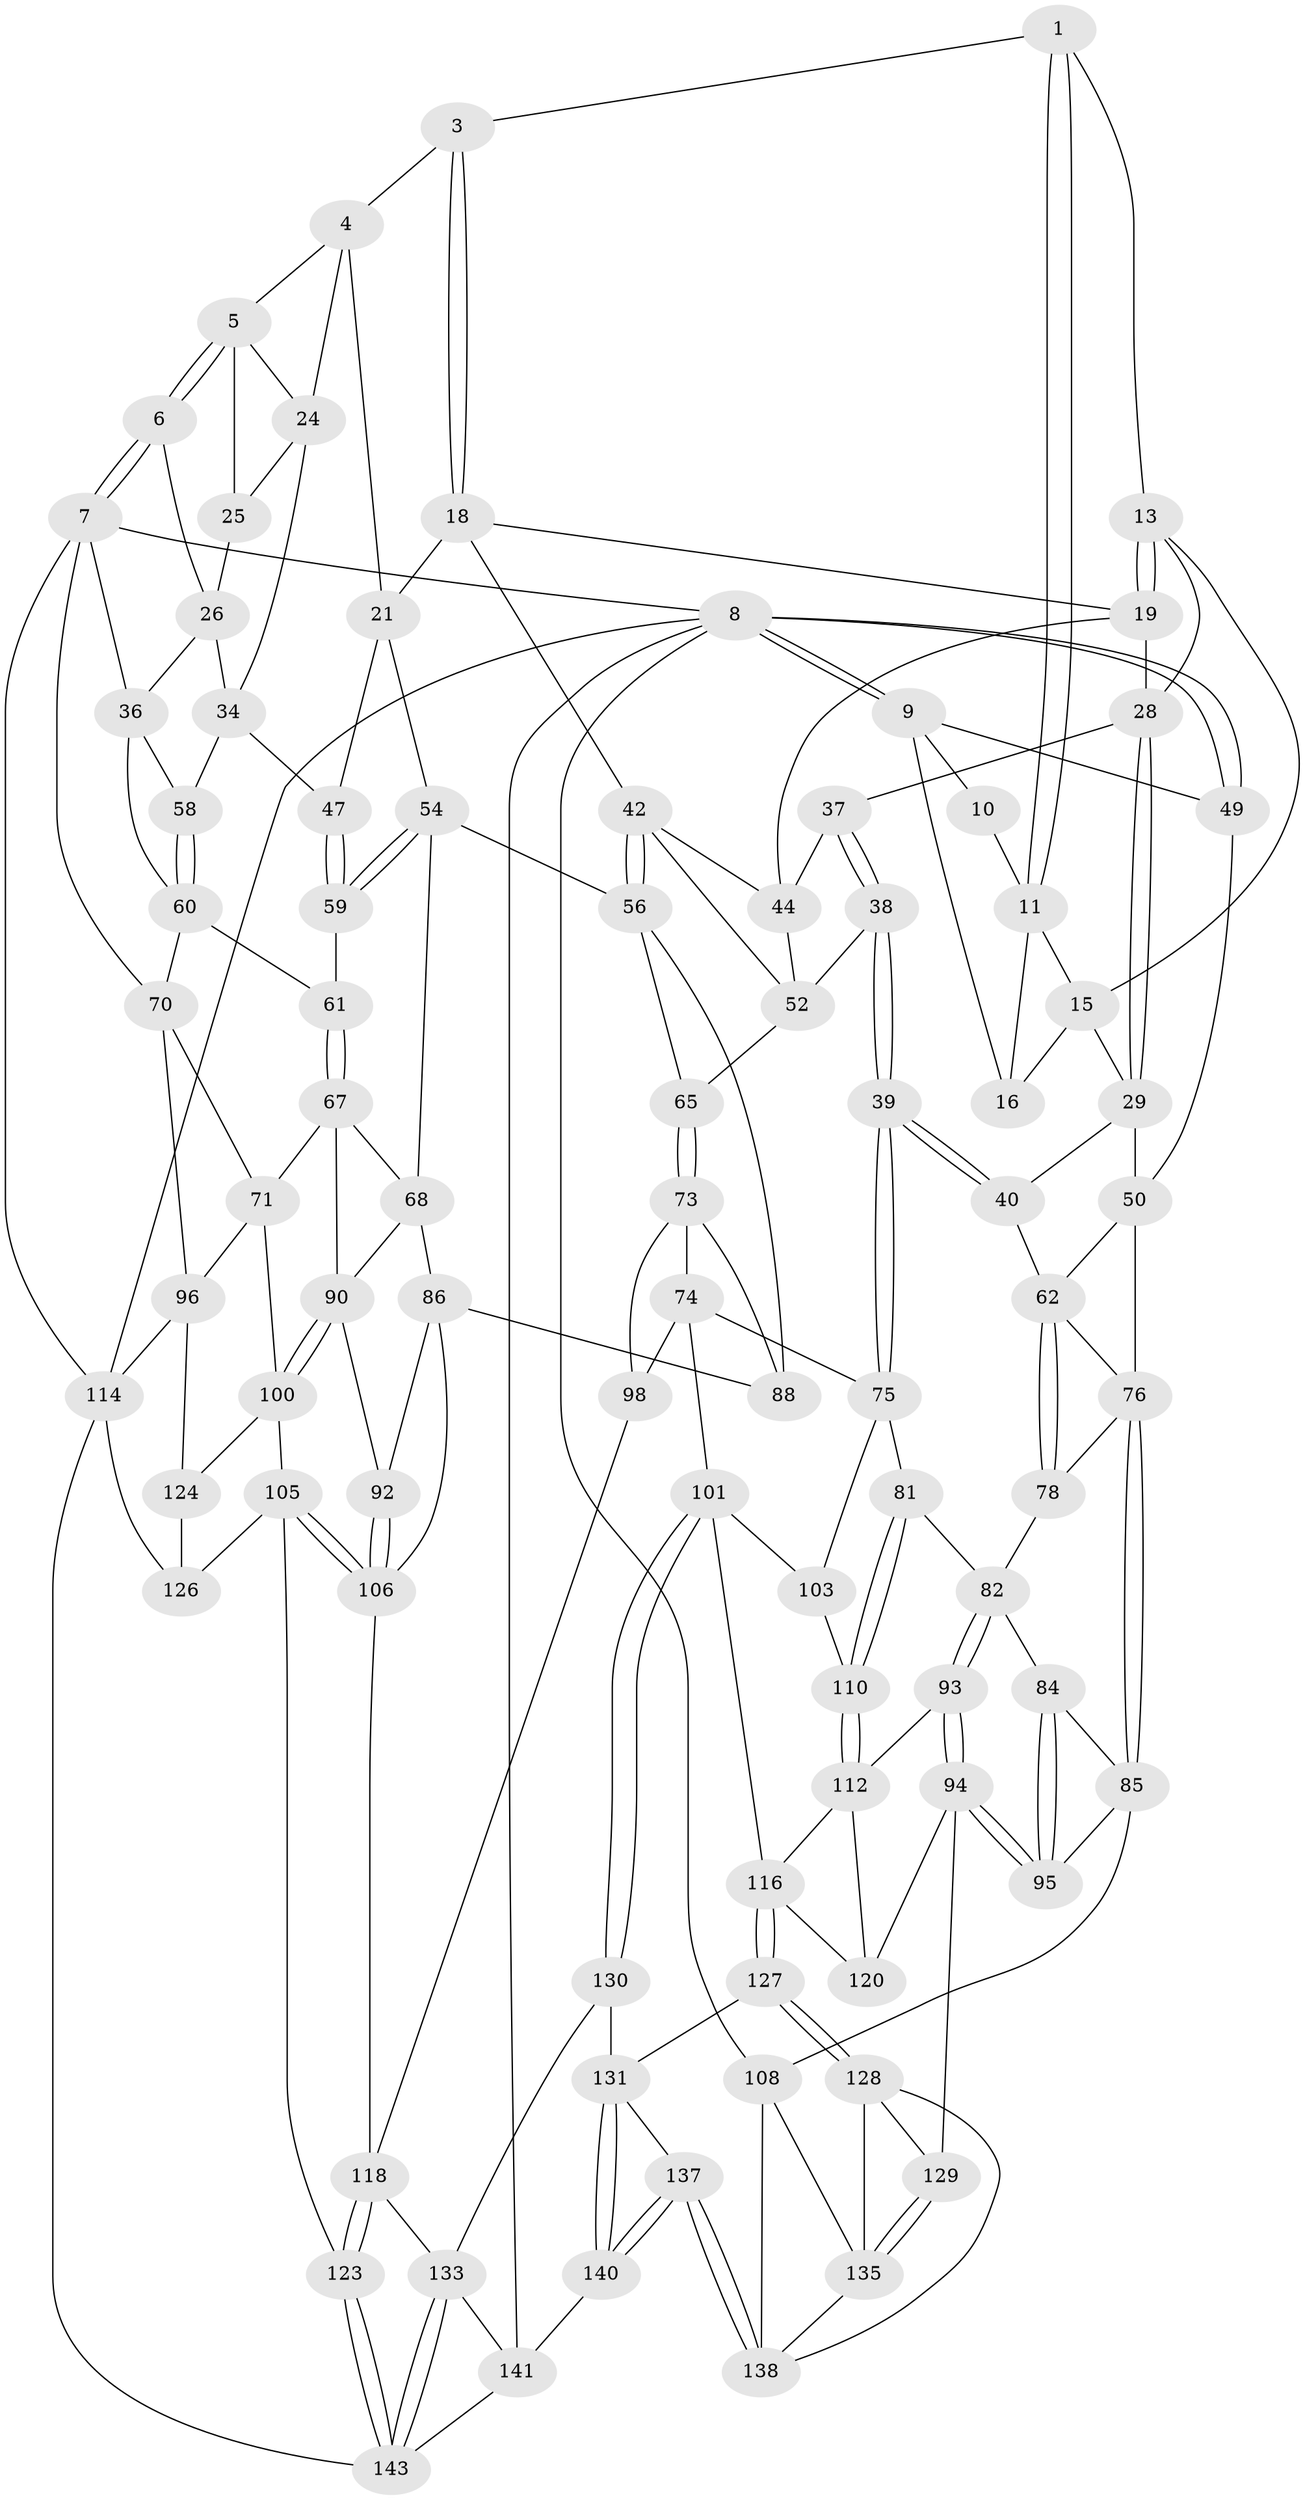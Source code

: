 // original degree distribution, {3: 0.013513513513513514, 4: 0.20945945945945946, 5: 0.581081081081081, 6: 0.19594594594594594}
// Generated by graph-tools (version 1.1) at 2025/42/03/06/25 10:42:30]
// undirected, 90 vertices, 203 edges
graph export_dot {
graph [start="1"]
  node [color=gray90,style=filled];
  1 [pos="+0.31900985632633005+0",super="+2"];
  3 [pos="+0.6625539026406341+0"];
  4 [pos="+0.7049089336325368+0",super="+20"];
  5 [pos="+0.7098367629150537+0",super="+23"];
  6 [pos="+1+0"];
  7 [pos="+1+0",super="+35"];
  8 [pos="+0+0",super="+109"];
  9 [pos="+0+0",super="+17"];
  10 [pos="+0.14475423547567098+0"];
  11 [pos="+0.2630080573372252+0",super="+12"];
  13 [pos="+0.4104108390559816+0.07697970392116595",super="+14"];
  15 [pos="+0.2796152210846818+0.065341685376406",super="+27"];
  16 [pos="+0.1172354035008031+0.16009828558241895"];
  18 [pos="+0.5555954584116909+0.15200316031319122",super="+22"];
  19 [pos="+0.5428866654184513+0.15540968559422483",super="+30"];
  21 [pos="+0.696100645128108+0.20119182739921837",super="+48"];
  24 [pos="+0.7074897153797605+0.19379235814597062",super="+32"];
  25 [pos="+0.8454276473774784+0.1319080288712949"];
  26 [pos="+0.855009982898129+0.132330719990054",super="+33"];
  28 [pos="+0.3048489693944759+0.19693596511183734",super="+31"];
  29 [pos="+0.19081774491501158+0.23662285395561772",super="+41"];
  34 [pos="+0.8561633389150296+0.27724351693272675",super="+46"];
  36 [pos="+1+0.19633825204449348",super="+57"];
  37 [pos="+0.3698945734826244+0.26550451801174874"];
  38 [pos="+0.3571343098713863+0.3730775874460264"];
  39 [pos="+0.2802167845242056+0.42740218413774483"];
  40 [pos="+0.22029153894534123+0.36515706065906356"];
  42 [pos="+0.6197142415686491+0.3490076867577126",super="+43"];
  44 [pos="+0.4895629395396021+0.24297309815275672",super="+45"];
  47 [pos="+0.7900603077121237+0.28679535762267144"];
  49 [pos="+0+0.2073650303422512"];
  50 [pos="+0.13693553846368353+0.2777253488228088",super="+51"];
  52 [pos="+0.40880786391200136+0.35999954514482974",super="+53"];
  54 [pos="+0.7221256650223272+0.40923950301368056",super="+55"];
  56 [pos="+0.6268322609580315+0.3994111981695413",super="+64"];
  58 [pos="+0.8817157412514947+0.34392207905760774"];
  59 [pos="+0.7852773349507879+0.39063290046245047"];
  60 [pos="+0.8776423791951181+0.3598817117397648",super="+66"];
  61 [pos="+0.8638002824225472+0.3749696344812198"];
  62 [pos="+0.1686186428998418+0.3893907279435896",super="+63"];
  65 [pos="+0.5210103005329446+0.4395150301296086"];
  67 [pos="+0.8597956644906777+0.4031221537210213",super="+72"];
  68 [pos="+0.7718454123911521+0.5019692761424025",super="+69"];
  70 [pos="+0.9773503778971114+0.47128430111361974",super="+79"];
  71 [pos="+0.8918421078606296+0.5315405807981911",super="+97"];
  73 [pos="+0.43756119207001243+0.4850147899422742",super="+89"];
  74 [pos="+0.32001942071073625+0.4915595971700932",super="+99"];
  75 [pos="+0.29121862149590305+0.4810717512386216",super="+80"];
  76 [pos="+0+0.3884337889616954",super="+77"];
  78 [pos="+0.0930841720285453+0.4648852553984821"];
  81 [pos="+0.1920806765107057+0.5667453786563997"];
  82 [pos="+0.1462824011412576+0.5803802850383667",super="+83"];
  84 [pos="+0.08653948062967876+0.521787539422208"];
  85 [pos="+0+0.4898622998931188",super="+107"];
  86 [pos="+0.6646188399813048+0.58918203750398",super="+87"];
  88 [pos="+0.5808439440508334+0.6128191073530845"];
  90 [pos="+0.8640749129982541+0.5467528880903983",super="+91"];
  92 [pos="+0.806952811095634+0.6006228345195646"];
  93 [pos="+0.0989344808506767+0.6483232726249702"];
  94 [pos="+0+0.736161565571799",super="+121"];
  95 [pos="+0+0.7626272647161167"];
  96 [pos="+1+0.6903472527035571",super="+115"];
  98 [pos="+0.5096305282324162+0.7021551965503711"];
  100 [pos="+0.903599687163249+0.663325870855253",super="+104"];
  101 [pos="+0.470894705140946+0.7256286447992584",super="+102"];
  103 [pos="+0.2976995456604845+0.6355633025234274"];
  105 [pos="+0.8290945910685491+0.7192661574016133",super="+122"];
  106 [pos="+0.7819687240430683+0.6876321202187398",super="+111"];
  108 [pos="+0+0.9101851348958578",super="+136"];
  110 [pos="+0.22658953141945817+0.6885389324905447"];
  112 [pos="+0.21817288063567208+0.7189975260490141",super="+113"];
  114 [pos="+1+1",super="+146"];
  116 [pos="+0.24022866538811777+0.7596544676661877",super="+117"];
  118 [pos="+0.6579994898397836+0.7987653927679471",super="+119"];
  120 [pos="+0.15884396963765193+0.7583276114924111"];
  123 [pos="+0.7373308073850385+0.871980575855854"];
  124 [pos="+0.96626479276232+0.8323013205800576",super="+125"];
  126 [pos="+0.8003537492067396+0.9020753537472901",super="+147"];
  127 [pos="+0.24443792962167035+0.8011742634873419"];
  128 [pos="+0.20402680251928312+0.842757007915708",super="+139"];
  129 [pos="+0.14525096964453607+0.8339937267043998"];
  130 [pos="+0.45406985387656595+0.7632861522193986"];
  131 [pos="+0.38709388802129097+0.8124553568394942",super="+132"];
  133 [pos="+0.5728339139353842+0.9223050323199649",super="+134"];
  135 [pos="+0.10911448809821313+0.90556477814819",super="+144"];
  137 [pos="+0.29652558050119443+1"];
  138 [pos="+0.28155047856212506+1",super="+145"];
  140 [pos="+0.3217770665825807+1"];
  141 [pos="+0.35768569536821826+1",super="+142"];
  143 [pos="+0.5955980811935855+1",super="+148"];
  1 -- 11;
  1 -- 11;
  1 -- 3;
  1 -- 13;
  3 -- 4;
  3 -- 18;
  3 -- 18;
  4 -- 5;
  4 -- 24;
  4 -- 21;
  5 -- 6;
  5 -- 6;
  5 -- 24;
  5 -- 25;
  6 -- 7;
  6 -- 7;
  6 -- 26;
  7 -- 8;
  7 -- 114;
  7 -- 36;
  7 -- 70;
  8 -- 9;
  8 -- 9;
  8 -- 49;
  8 -- 49;
  8 -- 114;
  8 -- 108;
  8 -- 141;
  9 -- 10;
  9 -- 16;
  9 -- 49;
  10 -- 11;
  11 -- 15;
  11 -- 16;
  13 -- 19;
  13 -- 19;
  13 -- 28;
  13 -- 15;
  15 -- 16;
  15 -- 29;
  18 -- 19;
  18 -- 42;
  18 -- 21;
  19 -- 44;
  19 -- 28;
  21 -- 54;
  21 -- 47;
  24 -- 25;
  24 -- 34;
  25 -- 26;
  26 -- 34;
  26 -- 36;
  28 -- 29;
  28 -- 29;
  28 -- 37;
  29 -- 40;
  29 -- 50;
  34 -- 58;
  34 -- 47;
  36 -- 58;
  36 -- 60;
  37 -- 38;
  37 -- 38;
  37 -- 44;
  38 -- 39;
  38 -- 39;
  38 -- 52;
  39 -- 40;
  39 -- 40;
  39 -- 75;
  39 -- 75;
  40 -- 62;
  42 -- 56;
  42 -- 56;
  42 -- 44;
  42 -- 52;
  44 -- 52;
  47 -- 59;
  47 -- 59;
  49 -- 50;
  50 -- 76;
  50 -- 62;
  52 -- 65;
  54 -- 59;
  54 -- 59;
  54 -- 56;
  54 -- 68;
  56 -- 65;
  56 -- 88;
  58 -- 60;
  58 -- 60;
  59 -- 61;
  60 -- 61;
  60 -- 70;
  61 -- 67;
  61 -- 67;
  62 -- 78;
  62 -- 78;
  62 -- 76;
  65 -- 73;
  65 -- 73;
  67 -- 68;
  67 -- 90;
  67 -- 71;
  68 -- 86;
  68 -- 90;
  70 -- 71;
  70 -- 96;
  71 -- 96;
  71 -- 100;
  73 -- 74;
  73 -- 88;
  73 -- 98;
  74 -- 75;
  74 -- 101;
  74 -- 98;
  75 -- 81;
  75 -- 103;
  76 -- 85;
  76 -- 85;
  76 -- 78;
  78 -- 82;
  81 -- 82;
  81 -- 110;
  81 -- 110;
  82 -- 93;
  82 -- 93;
  82 -- 84;
  84 -- 85;
  84 -- 95;
  84 -- 95;
  85 -- 108;
  85 -- 95;
  86 -- 92;
  86 -- 88;
  86 -- 106;
  90 -- 100;
  90 -- 100;
  90 -- 92;
  92 -- 106;
  92 -- 106;
  93 -- 94;
  93 -- 94;
  93 -- 112;
  94 -- 95;
  94 -- 95;
  94 -- 120;
  94 -- 129;
  96 -- 114;
  96 -- 124;
  98 -- 118;
  100 -- 124;
  100 -- 105;
  101 -- 130;
  101 -- 130;
  101 -- 116;
  101 -- 103;
  103 -- 110;
  105 -- 106;
  105 -- 106;
  105 -- 123;
  105 -- 126;
  106 -- 118;
  108 -- 138;
  108 -- 135;
  110 -- 112;
  110 -- 112;
  112 -- 120;
  112 -- 116;
  114 -- 126;
  114 -- 143;
  116 -- 127;
  116 -- 127;
  116 -- 120;
  118 -- 123;
  118 -- 123;
  118 -- 133;
  123 -- 143;
  123 -- 143;
  124 -- 126 [weight=2];
  127 -- 128;
  127 -- 128;
  127 -- 131;
  128 -- 129;
  128 -- 138;
  128 -- 135;
  129 -- 135;
  129 -- 135;
  130 -- 131;
  130 -- 133;
  131 -- 140;
  131 -- 140;
  131 -- 137;
  133 -- 143;
  133 -- 143;
  133 -- 141;
  135 -- 138;
  137 -- 138;
  137 -- 138;
  137 -- 140;
  137 -- 140;
  140 -- 141;
  141 -- 143;
}
